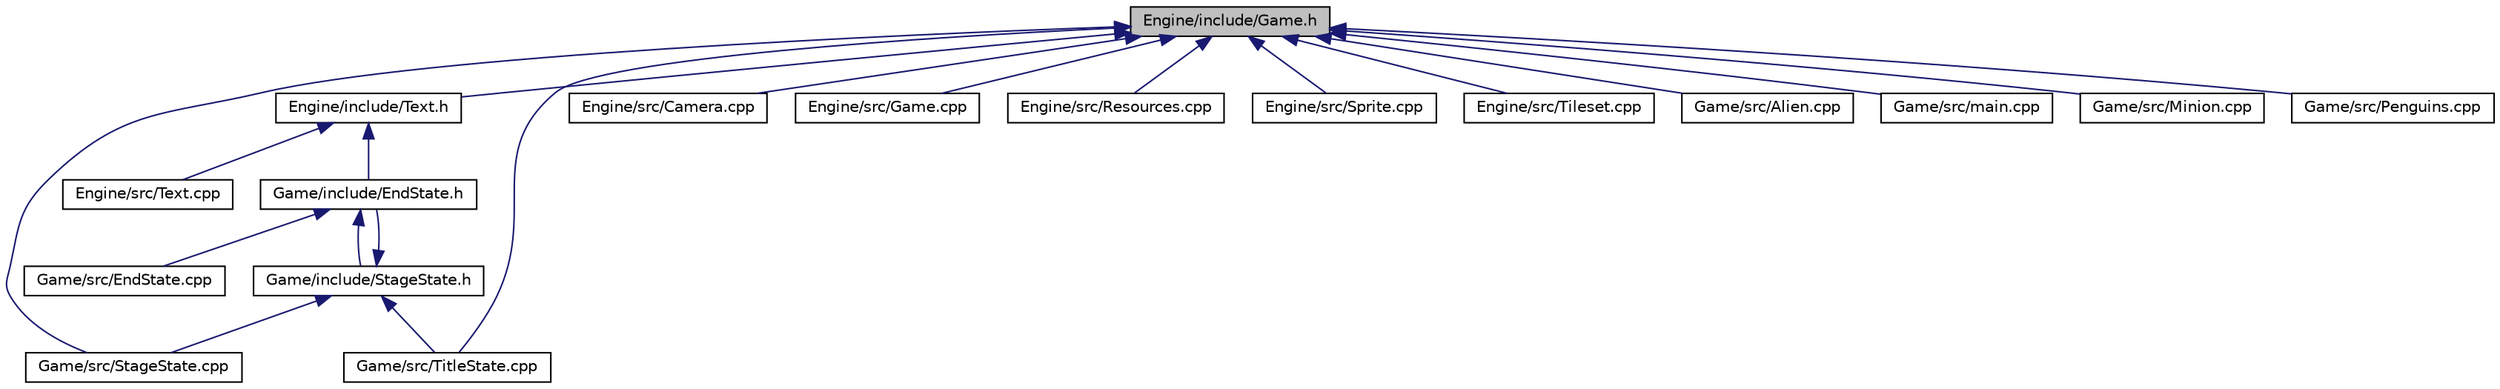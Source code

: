 digraph "Engine/include/Game.h"
{
  edge [fontname="Helvetica",fontsize="10",labelfontname="Helvetica",labelfontsize="10"];
  node [fontname="Helvetica",fontsize="10",shape=record];
  Node1 [label="Engine/include/Game.h",height=0.2,width=0.4,color="black", fillcolor="grey75", style="filled", fontcolor="black"];
  Node1 -> Node2 [dir="back",color="midnightblue",fontsize="10",style="solid",fontname="Helvetica"];
  Node2 [label="Engine/include/Text.h",height=0.2,width=0.4,color="black", fillcolor="white", style="filled",URL="$Text_8h.html"];
  Node2 -> Node3 [dir="back",color="midnightblue",fontsize="10",style="solid",fontname="Helvetica"];
  Node3 [label="Engine/src/Text.cpp",height=0.2,width=0.4,color="black", fillcolor="white", style="filled",URL="$Text_8cpp.html"];
  Node2 -> Node4 [dir="back",color="midnightblue",fontsize="10",style="solid",fontname="Helvetica"];
  Node4 [label="Game/include/EndState.h",height=0.2,width=0.4,color="black", fillcolor="white", style="filled",URL="$EndState_8h.html"];
  Node4 -> Node5 [dir="back",color="midnightblue",fontsize="10",style="solid",fontname="Helvetica"];
  Node5 [label="Game/include/StageState.h",height=0.2,width=0.4,color="black", fillcolor="white", style="filled",URL="$StageState_8h.html"];
  Node5 -> Node4 [dir="back",color="midnightblue",fontsize="10",style="solid",fontname="Helvetica"];
  Node5 -> Node6 [dir="back",color="midnightblue",fontsize="10",style="solid",fontname="Helvetica"];
  Node6 [label="Game/src/StageState.cpp",height=0.2,width=0.4,color="black", fillcolor="white", style="filled",URL="$StageState_8cpp.html"];
  Node5 -> Node7 [dir="back",color="midnightblue",fontsize="10",style="solid",fontname="Helvetica"];
  Node7 [label="Game/src/TitleState.cpp",height=0.2,width=0.4,color="black", fillcolor="white", style="filled",URL="$TitleState_8cpp.html"];
  Node4 -> Node8 [dir="back",color="midnightblue",fontsize="10",style="solid",fontname="Helvetica"];
  Node8 [label="Game/src/EndState.cpp",height=0.2,width=0.4,color="black", fillcolor="white", style="filled",URL="$EndState_8cpp.html"];
  Node1 -> Node9 [dir="back",color="midnightblue",fontsize="10",style="solid",fontname="Helvetica"];
  Node9 [label="Engine/src/Camera.cpp",height=0.2,width=0.4,color="black", fillcolor="white", style="filled",URL="$Camera_8cpp.html"];
  Node1 -> Node10 [dir="back",color="midnightblue",fontsize="10",style="solid",fontname="Helvetica"];
  Node10 [label="Engine/src/Game.cpp",height=0.2,width=0.4,color="black", fillcolor="white", style="filled",URL="$Game_8cpp.html"];
  Node1 -> Node11 [dir="back",color="midnightblue",fontsize="10",style="solid",fontname="Helvetica"];
  Node11 [label="Engine/src/Resources.cpp",height=0.2,width=0.4,color="black", fillcolor="white", style="filled",URL="$Resources_8cpp.html"];
  Node1 -> Node12 [dir="back",color="midnightblue",fontsize="10",style="solid",fontname="Helvetica"];
  Node12 [label="Engine/src/Sprite.cpp",height=0.2,width=0.4,color="black", fillcolor="white", style="filled",URL="$Sprite_8cpp.html"];
  Node1 -> Node13 [dir="back",color="midnightblue",fontsize="10",style="solid",fontname="Helvetica"];
  Node13 [label="Engine/src/Tileset.cpp",height=0.2,width=0.4,color="black", fillcolor="white", style="filled",URL="$Tileset_8cpp.html"];
  Node1 -> Node14 [dir="back",color="midnightblue",fontsize="10",style="solid",fontname="Helvetica"];
  Node14 [label="Game/src/Alien.cpp",height=0.2,width=0.4,color="black", fillcolor="white", style="filled",URL="$Alien_8cpp.html"];
  Node1 -> Node15 [dir="back",color="midnightblue",fontsize="10",style="solid",fontname="Helvetica"];
  Node15 [label="Game/src/main.cpp",height=0.2,width=0.4,color="black", fillcolor="white", style="filled",URL="$main_8cpp.html"];
  Node1 -> Node16 [dir="back",color="midnightblue",fontsize="10",style="solid",fontname="Helvetica"];
  Node16 [label="Game/src/Minion.cpp",height=0.2,width=0.4,color="black", fillcolor="white", style="filled",URL="$Minion_8cpp.html"];
  Node1 -> Node17 [dir="back",color="midnightblue",fontsize="10",style="solid",fontname="Helvetica"];
  Node17 [label="Game/src/Penguins.cpp",height=0.2,width=0.4,color="black", fillcolor="white", style="filled",URL="$Penguins_8cpp.html"];
  Node1 -> Node6 [dir="back",color="midnightblue",fontsize="10",style="solid",fontname="Helvetica"];
  Node1 -> Node7 [dir="back",color="midnightblue",fontsize="10",style="solid",fontname="Helvetica"];
}
